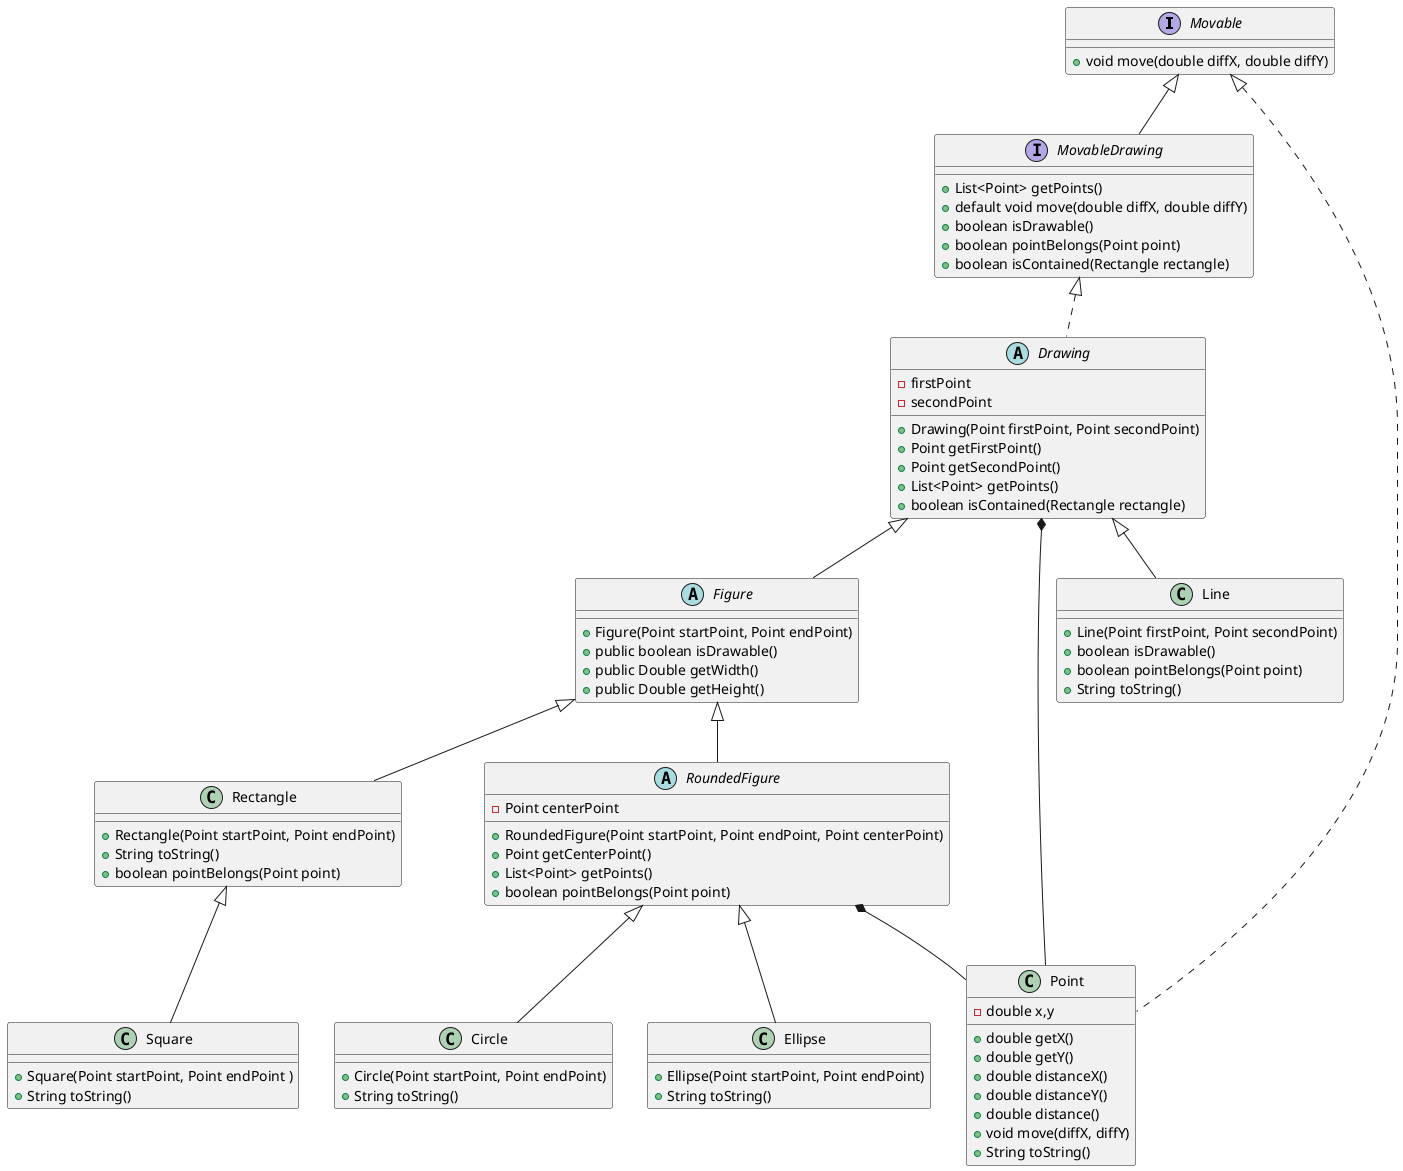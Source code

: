 @startuml
'https://plantuml.com/class-diagram



interface Movable{
    +void move(double diffX, double diffY)
}

interface MovableDrawing extends Movable{
    +List<Point> getPoints()
    +default void move(double diffX, double diffY)
    +boolean isDrawable()
    +boolean pointBelongs(Point point)
    +boolean isContained(Rectangle rectangle)
}



abstract class Drawing implements MovableDrawing{
    -firstPoint
    -secondPoint
    +Drawing(Point firstPoint, Point secondPoint)
    +Point getFirstPoint()
    +Point getSecondPoint()
    +List<Point> getPoints()
    +boolean isContained(Rectangle rectangle)
}


abstract class Figure extends Drawing{
    +Figure(Point startPoint, Point endPoint)
    +public boolean isDrawable()
    +public Double getWidth()
    +public Double getHeight()
}

class Rectangle extends Figure{
    +Rectangle(Point startPoint, Point endPoint)
    +String toString()
    +boolean pointBelongs(Point point)
}

class Square extends Rectangle{
    +Square(Point startPoint, Point endPoint )
    +String toString()
}

class Line extends Drawing{
    +Line(Point firstPoint, Point secondPoint)
    +boolean isDrawable()
    +boolean pointBelongs(Point point)
    +String toString()
}

abstract class RoundedFigure extends Figure{
    -Point centerPoint
    +RoundedFigure(Point startPoint, Point endPoint, Point centerPoint)
    +Point getCenterPoint()
    +List<Point> getPoints()
    +boolean pointBelongs(Point point)
}

Drawing *-- Point
RoundedFigure *-- Point
class Ellipse extends RoundedFigure{
    +Ellipse(Point startPoint, Point endPoint)
    +String toString()
}

class Point implements Movable{
    -double x,y
    +double getX()
    +double getY()
    +double distanceX()
    +double distanceY()
    +double distance()
    +void move(diffX, diffY)
    +String toString()
}


class Circle extends RoundedFigure{
    +Circle(Point startPoint, Point endPoint)
    +String toString()
}




@enduml